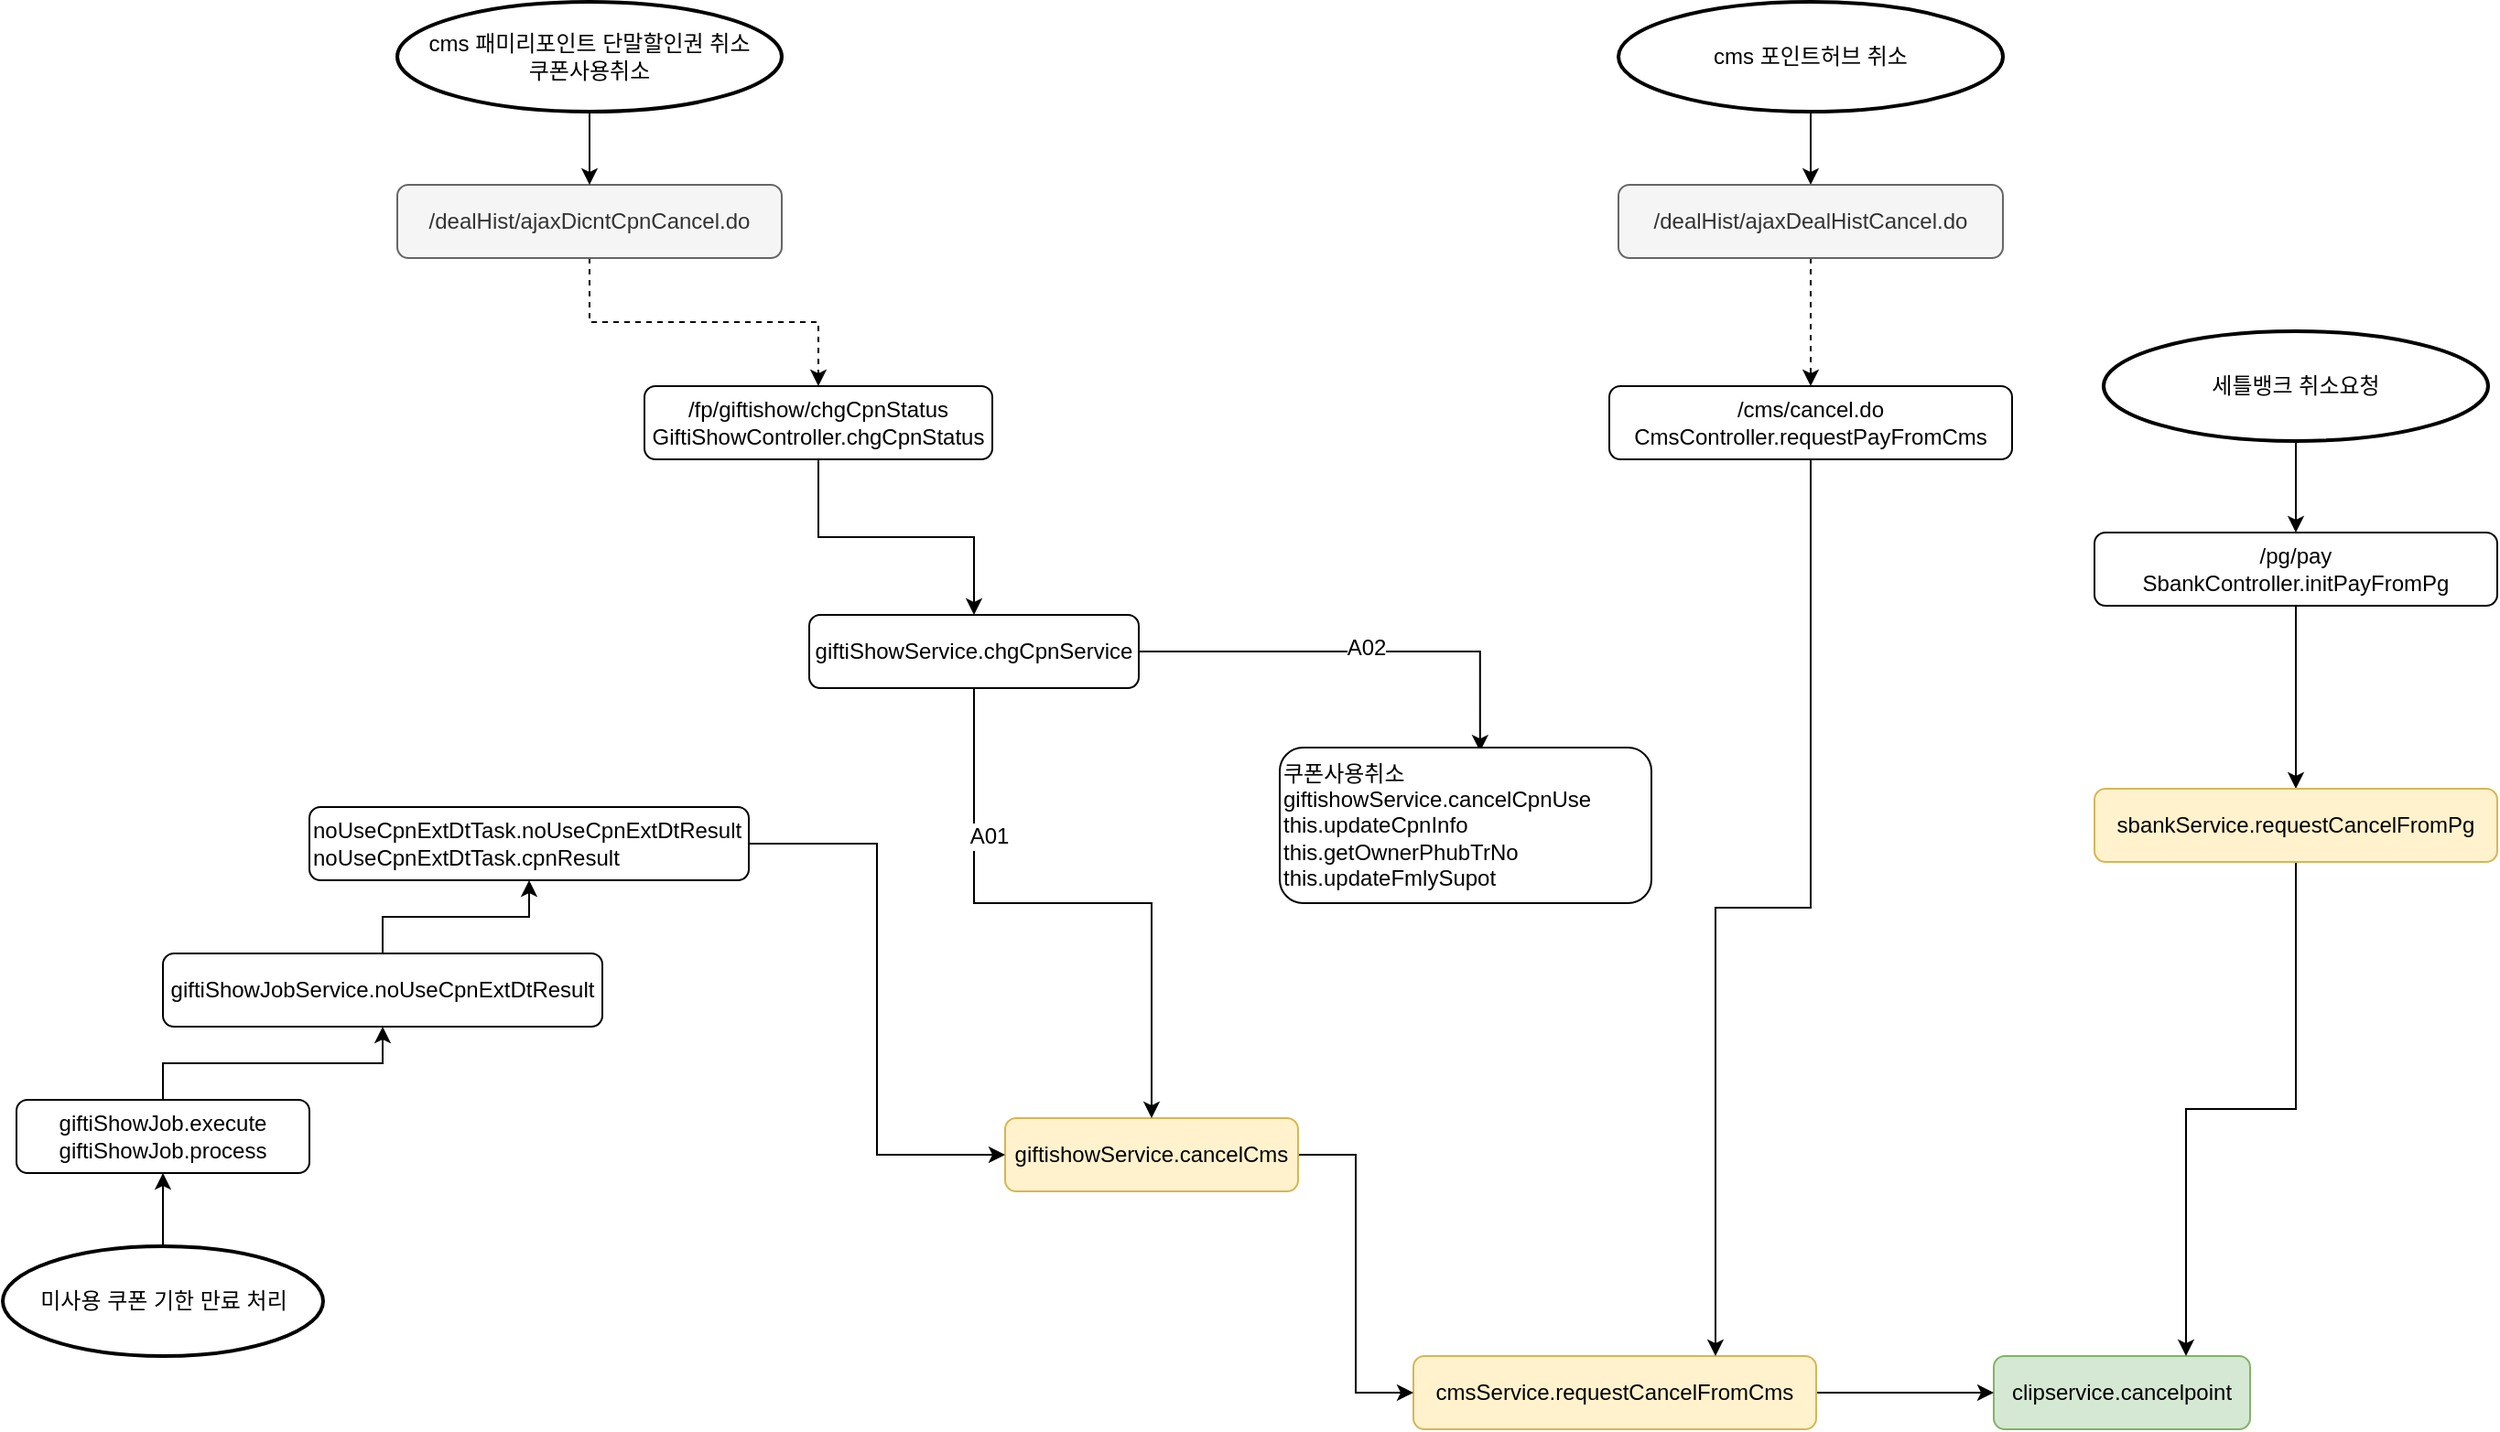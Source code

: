 <mxfile version="10.9.5" type="github"><diagram id="j56BnvHupFJd4PUBF6rJ" name="Page-1"><mxGraphModel dx="2249" dy="1933" grid="1" gridSize="10" guides="1" tooltips="1" connect="1" arrows="1" fold="1" page="1" pageScale="1" pageWidth="827" pageHeight="1169" math="0" shadow="0"><root><mxCell id="0"/><mxCell id="1" parent="0"/><mxCell id="CmkYD_nqg1P4Cg2n0xKE-1" value="clipservice.cancelpoint" style="rounded=1;whiteSpace=wrap;html=1;fontSize=12;fillColor=#d5e8d4;strokeColor=#82b366;" parent="1" vertex="1"><mxGeometry x="880" y="650" width="140" height="40" as="geometry"/></mxCell><mxCell id="wrxA6v308aJTSK91BiZI-53" style="edgeStyle=orthogonalEdgeStyle;rounded=0;orthogonalLoop=1;jettySize=auto;html=1;entryX=0;entryY=0.5;entryDx=0;entryDy=0;strokeColor=#000000;fontSize=12;" edge="1" parent="1" source="wrxA6v308aJTSK91BiZI-1" target="CmkYD_nqg1P4Cg2n0xKE-1"><mxGeometry relative="1" as="geometry"/></mxCell><mxCell id="wrxA6v308aJTSK91BiZI-1" value="cmsService.requestCancelFromCms" style="rounded=1;whiteSpace=wrap;html=1;fontSize=12;fillColor=#fff2cc;strokeColor=#d6b656;" vertex="1" parent="1"><mxGeometry x="563" y="650" width="220" height="40" as="geometry"/></mxCell><mxCell id="wrxA6v308aJTSK91BiZI-51" style="edgeStyle=orthogonalEdgeStyle;rounded=0;orthogonalLoop=1;jettySize=auto;html=1;entryX=0;entryY=0.5;entryDx=0;entryDy=0;strokeColor=#000000;fontSize=12;" edge="1" parent="1" source="wrxA6v308aJTSK91BiZI-2" target="wrxA6v308aJTSK91BiZI-1"><mxGeometry relative="1" as="geometry"/></mxCell><mxCell id="wrxA6v308aJTSK91BiZI-2" value="giftishowService.cancelCms" style="rounded=1;whiteSpace=wrap;html=1;fontSize=12;fillColor=#fff2cc;strokeColor=#d6b656;" vertex="1" parent="1"><mxGeometry x="340" y="520" width="160" height="40" as="geometry"/></mxCell><mxCell id="wrxA6v308aJTSK91BiZI-9" style="edgeStyle=orthogonalEdgeStyle;rounded=0;orthogonalLoop=1;jettySize=auto;html=1;entryX=0.5;entryY=0;entryDx=0;entryDy=0;fontSize=12;exitX=0.5;exitY=1;exitDx=0;exitDy=0;" edge="1" parent="1" source="wrxA6v308aJTSK91BiZI-3" target="wrxA6v308aJTSK91BiZI-2"><mxGeometry relative="1" as="geometry"/></mxCell><mxCell id="wrxA6v308aJTSK91BiZI-52" value="A01" style="text;html=1;resizable=0;points=[];align=center;verticalAlign=middle;labelBackgroundColor=#ffffff;fontSize=12;" vertex="1" connectable="0" parent="wrxA6v308aJTSK91BiZI-9"><mxGeometry x="-0.243" y="37" relative="1" as="geometry"><mxPoint as="offset"/></mxGeometry></mxCell><mxCell id="wrxA6v308aJTSK91BiZI-48" style="edgeStyle=orthogonalEdgeStyle;rounded=0;orthogonalLoop=1;jettySize=auto;html=1;entryX=0.539;entryY=0.025;entryDx=0;entryDy=0;entryPerimeter=0;strokeColor=#000000;fontSize=12;" edge="1" parent="1" source="wrxA6v308aJTSK91BiZI-3" target="wrxA6v308aJTSK91BiZI-47"><mxGeometry relative="1" as="geometry"/></mxCell><mxCell id="wrxA6v308aJTSK91BiZI-49" value="A02" style="text;html=1;resizable=0;points=[];align=center;verticalAlign=middle;labelBackgroundColor=#ffffff;fontSize=12;" vertex="1" connectable="0" parent="wrxA6v308aJTSK91BiZI-48"><mxGeometry x="0.03" y="2" relative="1" as="geometry"><mxPoint as="offset"/></mxGeometry></mxCell><mxCell id="wrxA6v308aJTSK91BiZI-3" value="giftiShowService.chgCpnService" style="rounded=1;whiteSpace=wrap;html=1;fontSize=12;" vertex="1" parent="1"><mxGeometry x="233" y="245" width="180" height="40" as="geometry"/></mxCell><mxCell id="wrxA6v308aJTSK91BiZI-8" style="edgeStyle=orthogonalEdgeStyle;rounded=0;orthogonalLoop=1;jettySize=auto;html=1;fontSize=12;" edge="1" parent="1" source="wrxA6v308aJTSK91BiZI-4" target="wrxA6v308aJTSK91BiZI-3"><mxGeometry relative="1" as="geometry"/></mxCell><mxCell id="wrxA6v308aJTSK91BiZI-4" value="/fp/giftishow/chgCpnStatus&lt;br&gt;GiftiShowController.chgCpnStatus" style="rounded=1;whiteSpace=wrap;html=1;fontSize=12;" vertex="1" parent="1"><mxGeometry x="143" y="120" width="190" height="40" as="geometry"/></mxCell><mxCell id="wrxA6v308aJTSK91BiZI-7" style="edgeStyle=orthogonalEdgeStyle;rounded=0;orthogonalLoop=1;jettySize=auto;html=1;entryX=0.5;entryY=0;entryDx=0;entryDy=0;fontSize=12;dashed=1;" edge="1" parent="1" source="wrxA6v308aJTSK91BiZI-5" target="wrxA6v308aJTSK91BiZI-4"><mxGeometry relative="1" as="geometry"/></mxCell><mxCell id="wrxA6v308aJTSK91BiZI-5" value="/dealHist/ajaxDicntCpnCancel.do" style="rounded=1;whiteSpace=wrap;html=1;fontSize=12;fillColor=#f5f5f5;strokeColor=#666666;fontColor=#333333;" vertex="1" parent="1"><mxGeometry x="8" y="10" width="210" height="40" as="geometry"/></mxCell><mxCell id="wrxA6v308aJTSK91BiZI-38" style="edgeStyle=orthogonalEdgeStyle;rounded=0;orthogonalLoop=1;jettySize=auto;html=1;strokeColor=#000000;fontSize=12;" edge="1" parent="1" source="wrxA6v308aJTSK91BiZI-14" target="wrxA6v308aJTSK91BiZI-15"><mxGeometry relative="1" as="geometry"/></mxCell><mxCell id="wrxA6v308aJTSK91BiZI-14" value="giftiShowJob.execute&lt;br&gt;giftiShowJob.process" style="rounded=1;whiteSpace=wrap;html=1;fontSize=12;" vertex="1" parent="1"><mxGeometry x="-200" y="510" width="160" height="40" as="geometry"/></mxCell><mxCell id="wrxA6v308aJTSK91BiZI-37" style="edgeStyle=orthogonalEdgeStyle;rounded=0;orthogonalLoop=1;jettySize=auto;html=1;entryX=0.5;entryY=1;entryDx=0;entryDy=0;strokeColor=#000000;fontSize=12;" edge="1" parent="1" source="wrxA6v308aJTSK91BiZI-15" target="wrxA6v308aJTSK91BiZI-16"><mxGeometry relative="1" as="geometry"/></mxCell><mxCell id="wrxA6v308aJTSK91BiZI-15" value="giftiShowJobService.noUseCpnExtDtResult" style="rounded=1;whiteSpace=wrap;html=1;fontSize=12;" vertex="1" parent="1"><mxGeometry x="-120" y="430" width="240" height="40" as="geometry"/></mxCell><mxCell id="wrxA6v308aJTSK91BiZI-18" style="edgeStyle=orthogonalEdgeStyle;rounded=0;orthogonalLoop=1;jettySize=auto;html=1;entryX=0;entryY=0.5;entryDx=0;entryDy=0;fontSize=12;exitX=1;exitY=0.5;exitDx=0;exitDy=0;" edge="1" parent="1" source="wrxA6v308aJTSK91BiZI-16" target="wrxA6v308aJTSK91BiZI-2"><mxGeometry relative="1" as="geometry"/></mxCell><mxCell id="wrxA6v308aJTSK91BiZI-16" value="noUseCpnExtDtTask.noUseCpnExtDtResult&lt;br&gt;noUseCpnExtDtTask.cpnResult" style="rounded=1;whiteSpace=wrap;html=1;fontSize=12;align=left;" vertex="1" parent="1"><mxGeometry x="-40" y="350" width="240" height="40" as="geometry"/></mxCell><mxCell id="wrxA6v308aJTSK91BiZI-23" style="edgeStyle=orthogonalEdgeStyle;rounded=0;orthogonalLoop=1;jettySize=auto;html=1;entryX=0.5;entryY=0;entryDx=0;entryDy=0;fontSize=12;" edge="1" parent="1" source="wrxA6v308aJTSK91BiZI-21" target="wrxA6v308aJTSK91BiZI-5"><mxGeometry relative="1" as="geometry"/></mxCell><mxCell id="wrxA6v308aJTSK91BiZI-21" value="&lt;span style=&quot;white-space: normal&quot;&gt;cms 패미리포인트 단말할인권 취소&lt;br&gt;쿠폰사용취소&lt;br&gt;&lt;/span&gt;" style="strokeWidth=2;html=1;shape=mxgraph.flowchart.start_1;whiteSpace=wrap;fontSize=12;align=center;" vertex="1" parent="1"><mxGeometry x="8" y="-90" width="210" height="60" as="geometry"/></mxCell><mxCell id="wrxA6v308aJTSK91BiZI-36" style="edgeStyle=orthogonalEdgeStyle;rounded=0;orthogonalLoop=1;jettySize=auto;html=1;entryX=0.5;entryY=1;entryDx=0;entryDy=0;strokeColor=#000000;fontSize=12;" edge="1" parent="1" source="wrxA6v308aJTSK91BiZI-24" target="wrxA6v308aJTSK91BiZI-14"><mxGeometry relative="1" as="geometry"/></mxCell><mxCell id="wrxA6v308aJTSK91BiZI-24" value="미사용 쿠폰 기한 만료 처리" style="strokeWidth=2;html=1;shape=mxgraph.flowchart.start_1;whiteSpace=wrap;fontSize=12;align=center;" vertex="1" parent="1"><mxGeometry x="-207.5" y="590" width="175" height="60" as="geometry"/></mxCell><mxCell id="wrxA6v308aJTSK91BiZI-31" style="edgeStyle=orthogonalEdgeStyle;rounded=0;orthogonalLoop=1;jettySize=auto;html=1;entryX=0.5;entryY=0;entryDx=0;entryDy=0;strokeColor=#000000;fontSize=12;" edge="1" parent="1" source="wrxA6v308aJTSK91BiZI-26" target="wrxA6v308aJTSK91BiZI-27"><mxGeometry relative="1" as="geometry"/></mxCell><mxCell id="wrxA6v308aJTSK91BiZI-26" value="&lt;span style=&quot;white-space: normal&quot;&gt;cms 포인트허브 취소&lt;/span&gt;" style="strokeWidth=2;html=1;shape=mxgraph.flowchart.start_1;whiteSpace=wrap;fontSize=12;align=center;" vertex="1" parent="1"><mxGeometry x="675" y="-90" width="210" height="60" as="geometry"/></mxCell><mxCell id="wrxA6v308aJTSK91BiZI-32" style="edgeStyle=orthogonalEdgeStyle;rounded=0;orthogonalLoop=1;jettySize=auto;html=1;entryX=0.5;entryY=0;entryDx=0;entryDy=0;strokeColor=#000000;fontSize=12;dashed=1;" edge="1" parent="1" source="wrxA6v308aJTSK91BiZI-27" target="wrxA6v308aJTSK91BiZI-28"><mxGeometry relative="1" as="geometry"/></mxCell><mxCell id="wrxA6v308aJTSK91BiZI-27" value="/dealHist/ajaxDealHistCancel.do" style="rounded=1;whiteSpace=wrap;html=1;fontSize=12;fillColor=#f5f5f5;strokeColor=#666666;fontColor=#333333;" vertex="1" parent="1"><mxGeometry x="675" y="10" width="210" height="40" as="geometry"/></mxCell><mxCell id="wrxA6v308aJTSK91BiZI-34" style="edgeStyle=orthogonalEdgeStyle;rounded=0;orthogonalLoop=1;jettySize=auto;html=1;entryX=0.75;entryY=0;entryDx=0;entryDy=0;strokeColor=#000000;fontSize=12;" edge="1" parent="1" source="wrxA6v308aJTSK91BiZI-28" target="wrxA6v308aJTSK91BiZI-1"><mxGeometry relative="1" as="geometry"/></mxCell><mxCell id="wrxA6v308aJTSK91BiZI-28" value="/cms/cancel.do&lt;br&gt;CmsController.requestPayFromCms" style="rounded=1;whiteSpace=wrap;html=1;fontSize=12;" vertex="1" parent="1"><mxGeometry x="670" y="120" width="220" height="40" as="geometry"/></mxCell><mxCell id="wrxA6v308aJTSK91BiZI-43" style="edgeStyle=orthogonalEdgeStyle;rounded=0;orthogonalLoop=1;jettySize=auto;html=1;strokeColor=#000000;fontSize=12;entryX=0.5;entryY=0;entryDx=0;entryDy=0;" edge="1" parent="1" source="wrxA6v308aJTSK91BiZI-39" target="wrxA6v308aJTSK91BiZI-42"><mxGeometry relative="1" as="geometry"><mxPoint x="1045" y="190" as="targetPoint"/></mxGeometry></mxCell><mxCell id="wrxA6v308aJTSK91BiZI-39" value="&lt;span style=&quot;white-space: normal&quot;&gt;세틀뱅크 취소요청&lt;br&gt;&lt;/span&gt;" style="strokeWidth=2;html=1;shape=mxgraph.flowchart.start_1;whiteSpace=wrap;fontSize=12;align=center;" vertex="1" parent="1"><mxGeometry x="940" y="90" width="210" height="60" as="geometry"/></mxCell><mxCell id="wrxA6v308aJTSK91BiZI-45" style="edgeStyle=orthogonalEdgeStyle;rounded=0;orthogonalLoop=1;jettySize=auto;html=1;entryX=0.5;entryY=0;entryDx=0;entryDy=0;strokeColor=#000000;fontSize=12;" edge="1" parent="1" source="wrxA6v308aJTSK91BiZI-42" target="wrxA6v308aJTSK91BiZI-44"><mxGeometry relative="1" as="geometry"/></mxCell><mxCell id="wrxA6v308aJTSK91BiZI-42" value="/pg/pay&lt;br&gt;SbankController.initPayFromPg" style="rounded=1;whiteSpace=wrap;html=1;fontSize=12;" vertex="1" parent="1"><mxGeometry x="935" y="200" width="220" height="40" as="geometry"/></mxCell><mxCell id="wrxA6v308aJTSK91BiZI-46" style="edgeStyle=orthogonalEdgeStyle;rounded=0;orthogonalLoop=1;jettySize=auto;html=1;entryX=0.75;entryY=0;entryDx=0;entryDy=0;strokeColor=#000000;fontSize=12;" edge="1" parent="1" source="wrxA6v308aJTSK91BiZI-44" target="CmkYD_nqg1P4Cg2n0xKE-1"><mxGeometry relative="1" as="geometry"/></mxCell><mxCell id="wrxA6v308aJTSK91BiZI-44" value="sbankService.requestCancelFromPg" style="rounded=1;whiteSpace=wrap;html=1;fontSize=12;fillColor=#fff2cc;strokeColor=#d6b656;" vertex="1" parent="1"><mxGeometry x="935" y="340" width="220" height="40" as="geometry"/></mxCell><mxCell id="wrxA6v308aJTSK91BiZI-47" value="쿠폰사용취소&lt;br&gt;giftishowService.cancelCpnUse&lt;br&gt;this.updateCpnInfo&lt;br&gt;this.getOwnerPhubTrNo&lt;br&gt;this.updateFmlySupot" style="rounded=1;whiteSpace=wrap;html=1;fontSize=12;align=left;" vertex="1" parent="1"><mxGeometry x="490" y="317.5" width="203" height="85" as="geometry"/></mxCell></root></mxGraphModel></diagram></mxfile>